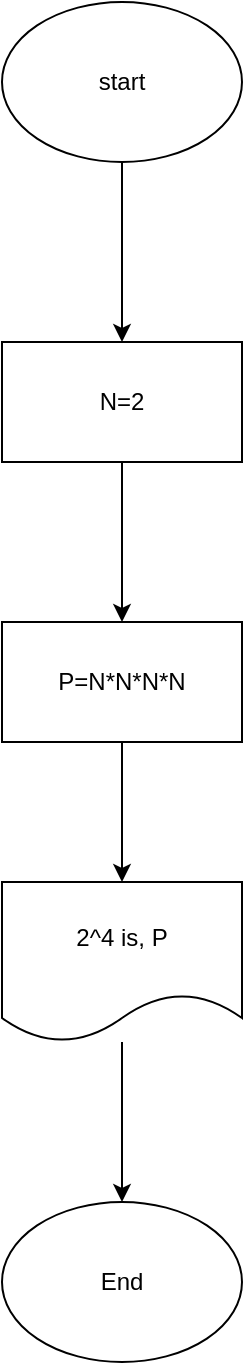 <mxfile version="13.9.9" type="device"><diagram id="8fIWAsXFDeYOXsfFP-T2" name="Page-1"><mxGraphModel dx="1024" dy="1753" grid="1" gridSize="10" guides="1" tooltips="1" connect="1" arrows="1" fold="1" page="1" pageScale="1" pageWidth="827" pageHeight="1169" math="0" shadow="0"><root><mxCell id="0"/><mxCell id="1" parent="0"/><mxCell id="ZeT3IfHqYD0DjJPtQNn3-64" value="" style="edgeStyle=orthogonalEdgeStyle;rounded=0;orthogonalLoop=1;jettySize=auto;html=1;" parent="1" source="ZeT3IfHqYD0DjJPtQNn3-62" target="ZeT3IfHqYD0DjJPtQNn3-63" edge="1"><mxGeometry relative="1" as="geometry"/></mxCell><mxCell id="ZeT3IfHqYD0DjJPtQNn3-62" value="start" style="ellipse;whiteSpace=wrap;html=1;" parent="1" vertex="1"><mxGeometry x="330" y="-1150" width="120" height="80" as="geometry"/></mxCell><mxCell id="ZeT3IfHqYD0DjJPtQNn3-66" value="" style="edgeStyle=orthogonalEdgeStyle;rounded=0;orthogonalLoop=1;jettySize=auto;html=1;" parent="1" source="ZeT3IfHqYD0DjJPtQNn3-63" target="ZeT3IfHqYD0DjJPtQNn3-65" edge="1"><mxGeometry relative="1" as="geometry"/></mxCell><mxCell id="ZeT3IfHqYD0DjJPtQNn3-63" value="N=2" style="whiteSpace=wrap;html=1;" parent="1" vertex="1"><mxGeometry x="330" y="-980" width="120" height="60" as="geometry"/></mxCell><mxCell id="ZeT3IfHqYD0DjJPtQNn3-68" value="" style="edgeStyle=orthogonalEdgeStyle;rounded=0;orthogonalLoop=1;jettySize=auto;html=1;" parent="1" source="ZeT3IfHqYD0DjJPtQNn3-65" target="ZeT3IfHqYD0DjJPtQNn3-67" edge="1"><mxGeometry relative="1" as="geometry"/></mxCell><mxCell id="ZeT3IfHqYD0DjJPtQNn3-65" value="P=N*N*N*N" style="whiteSpace=wrap;html=1;" parent="1" vertex="1"><mxGeometry x="330" y="-840" width="120" height="60" as="geometry"/></mxCell><mxCell id="ZeT3IfHqYD0DjJPtQNn3-70" value="" style="edgeStyle=orthogonalEdgeStyle;rounded=0;orthogonalLoop=1;jettySize=auto;html=1;" parent="1" source="ZeT3IfHqYD0DjJPtQNn3-67" target="ZeT3IfHqYD0DjJPtQNn3-69" edge="1"><mxGeometry relative="1" as="geometry"/></mxCell><mxCell id="ZeT3IfHqYD0DjJPtQNn3-67" value="2^4 is, P" style="shape=document;whiteSpace=wrap;html=1;boundedLbl=1;" parent="1" vertex="1"><mxGeometry x="330" y="-710" width="120" height="80" as="geometry"/></mxCell><mxCell id="ZeT3IfHqYD0DjJPtQNn3-69" value="End" style="ellipse;whiteSpace=wrap;html=1;" parent="1" vertex="1"><mxGeometry x="330" y="-550" width="120" height="80" as="geometry"/></mxCell></root></mxGraphModel></diagram></mxfile>